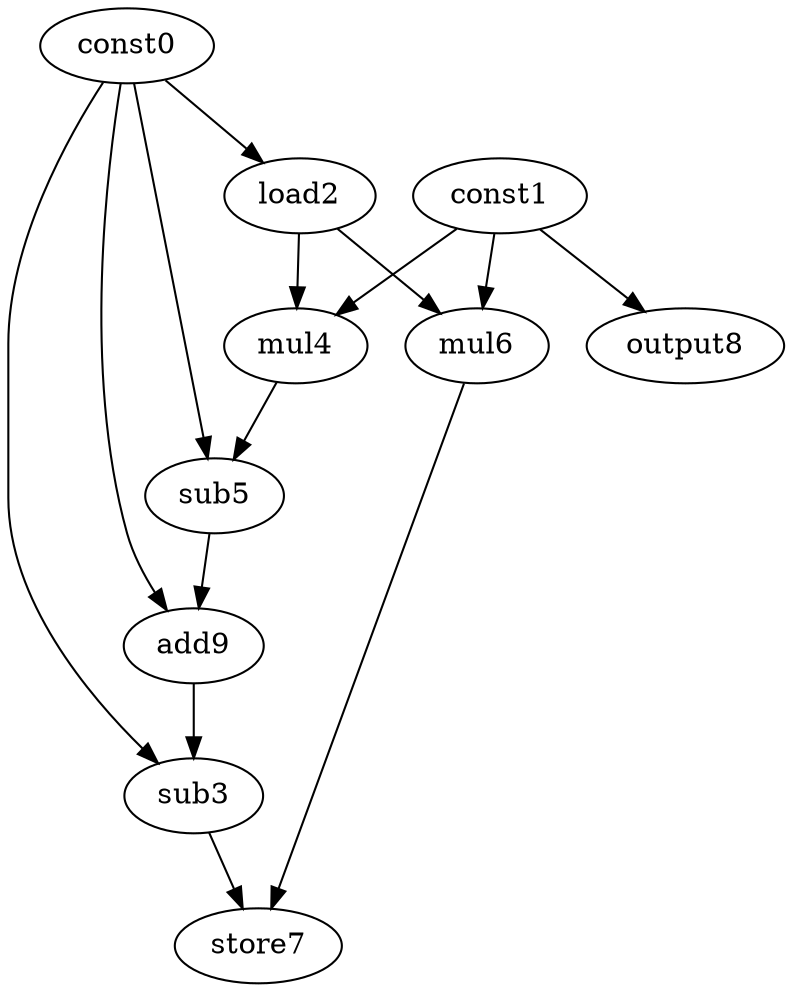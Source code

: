 digraph G { 
const0[opcode=const]; 
const1[opcode=const]; 
load2[opcode=load]; 
sub3[opcode=sub]; 
mul4[opcode=mul]; 
sub5[opcode=sub]; 
mul6[opcode=mul]; 
store7[opcode=store]; 
output8[opcode=output]; 
add9[opcode=add]; 
const0->load2[operand=0];
const1->output8[operand=0];
const1->mul4[operand=0];
load2->mul4[operand=1];
const1->mul6[operand=0];
load2->mul6[operand=1];
const0->sub5[operand=0];
mul4->sub5[operand=1];
const0->add9[operand=0];
sub5->add9[operand=1];
const0->sub3[operand=0];
add9->sub3[operand=1];
sub3->store7[operand=0];
mul6->store7[operand=1];
}
